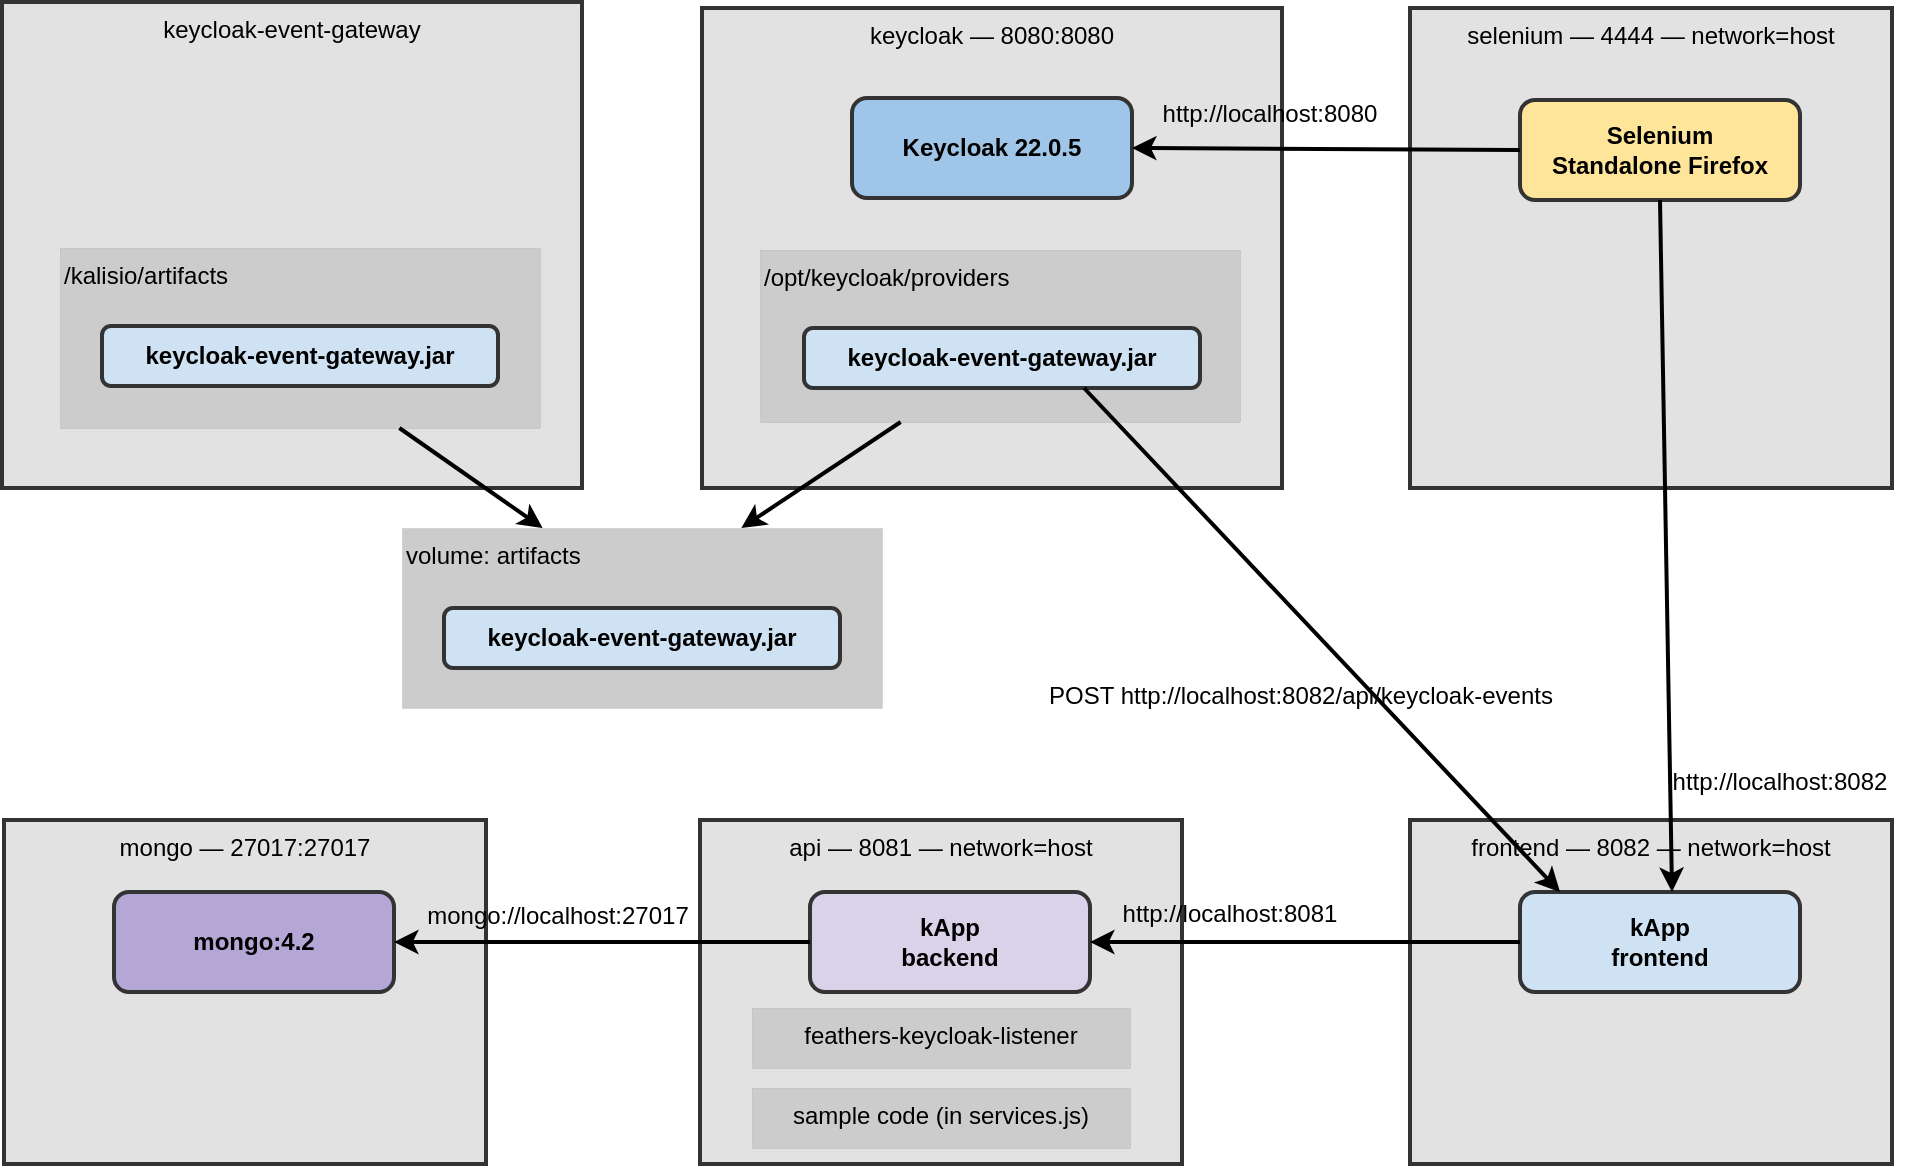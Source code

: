 <mxfile version="24.0.7" type="device">
	<diagram name="Page-1" id="p1714325235573">
		<mxGraphModel dx="954" dy="617" grid="1" gridSize="10" guides="1" tooltips="1" connect="1" arrows="1" fold="1" page="1" pageScale="1" pageWidth="1103" pageHeight="618" math="0" shadow="0" id="p1714325235573">
			<root viewBox="0 0 1103 618" width="1103" height="618">
				<mxCell id="0"/>
				<mxCell id="1" parent="0"/>
				<mxCell id="2" style="rounded=0;whiteSpace=wrap;html=1;strokeWidth=2;strokeWidth=2;strokeColor=#333333;fillColor=#e2e2e2;verticalAlign=top;" vertex="1" parent="1" value="keycloak — 8080:8080">
					<mxGeometry x="480" y="30" width="290" height="240" as="geometry"/>
				</mxCell>
				<mxCell id="3" style="rounded=0;whiteSpace=wrap;html=1;strokeWidth=2;strokeWidth=2;strokeColor=#333333;fillColor=#e2e2e2;verticalAlign=top;" vertex="1" parent="1" value="selenium — 4444 — network=host">
					<mxGeometry x="834" y="30" width="241" height="240" as="geometry"/>
				</mxCell>
				<mxCell id="4" style="rounded=0;whiteSpace=wrap;html=1;strokeWidth=2;strokeWidth=2;strokeColor=#333333;fillColor=#e2e2e2;verticalAlign=top;" vertex="1" parent="1" value="frontend — 8082 — network=host">
					<mxGeometry x="834" y="436" width="241" height="172" as="geometry"/>
				</mxCell>
				<mxCell id="5" style="rounded=0;whiteSpace=wrap;html=1;strokeWidth=2;strokeWidth=2;strokeColor=#333333;fillColor=#e2e2e2;verticalAlign=top;" vertex="1" parent="1" value="mongo — 27017:27017">
					<mxGeometry x="131" y="436" width="241" height="172" as="geometry"/>
				</mxCell>
				<mxCell id="6" style="rounded=0;whiteSpace=wrap;html=1;strokeWidth=2;strokeWidth=2;strokeColor=#333333;fillColor=#e2e2e2;verticalAlign=top;" vertex="1" parent="1" value="api — 8081 — network=host">
					<mxGeometry x="479" y="436" width="241" height="172" as="geometry"/>
				</mxCell>
				<mxCell id="7" style="rounded=0;whiteSpace=wrap;html=1;strokeWidth=2;strokeWidth=2;strokeColor=#333333;fillColor=#e2e2e2;verticalAlign=top;" vertex="1" parent="1" value="keycloak-event-gateway">
					<mxGeometry x="130" y="27" width="290" height="243" as="geometry"/>
				</mxCell>
				<mxCell id="8" style="rounded=0;whiteSpace=wrap;html=1;strokeWidth=0;strokeWidth=0;strokeColor=#333333;fillColor=#cccccc;verticalAlign=top;" vertex="1" parent="1" value="sample code (in services.js)">
					<mxGeometry x="505" y="570" width="189" height="30" as="geometry"/>
				</mxCell>
				<mxCell id="9" style="rounded=0;whiteSpace=wrap;html=1;strokeWidth=0;strokeWidth=0;strokeColor=#333333;fillColor=#cccccc;verticalAlign=top;" vertex="1" parent="1" value="feathers-keycloak-listener">
					<mxGeometry x="505" y="530" width="189" height="30" as="geometry"/>
				</mxCell>
				<mxCell id="10" style="rounded=0;whiteSpace=wrap;html=1;strokeWidth=0;strokeWidth=0;strokeColor=#333333;fillColor=#cccccc;verticalAlign=top;align=left;" vertex="1" parent="1" value="/opt/keycloak/providers">
					<mxGeometry x="509" y="151" width="240" height="86" as="geometry"/>
				</mxCell>
				<mxCell id="11" style="rounded=0;whiteSpace=wrap;html=1;strokeWidth=0;strokeWidth=0;strokeColor=#333333;fillColor=#cccccc;verticalAlign=top;align=left;" vertex="1" parent="1" value="volume: artifacts">
					<mxGeometry x="330" y="290" width="240" height="90" as="geometry"/>
				</mxCell>
				<mxCell id="12" style="rounded=0;whiteSpace=wrap;html=1;strokeWidth=0;strokeWidth=0;strokeColor=#333333;fillColor=#cccccc;verticalAlign=top;align=left;" vertex="1" parent="1" value="/kalisio/artifacts">
					<mxGeometry x="159" y="150" width="240" height="90" as="geometry"/>
				</mxCell>
				<mxCell id="13" style="rounded=1;whiteSpace=wrap;html=1;strokeWidth=2;strokeColor=#333333;fillColor=#9fc5e8;" vertex="1" parent="1" value="&lt;b&gt;Keycloak 22.0.5&lt;/b&gt;">
					<mxGeometry x="555" y="75" width="140" height="50" as="geometry"/>
				</mxCell>
				<mxCell id="14" style="rounded=1;whiteSpace=wrap;html=1;strokeWidth=2;strokeColor=#333333;fillColor=#cfe2f3;" vertex="1" parent="1" value="&lt;b&gt;keycloak-event-gateway.jar&lt;/b&gt;">
					<mxGeometry x="180" y="189" width="198" height="30" as="geometry"/>
				</mxCell>
				<mxCell id="15" style="rounded=1;whiteSpace=wrap;html=1;strokeWidth=2;strokeColor=#333333;fillColor=#cfe2f3;" vertex="1" parent="1" value="&lt;b&gt;keycloak-event-gateway.jar&lt;/b&gt;">
					<mxGeometry x="351" y="330" width="198" height="30" as="geometry"/>
				</mxCell>
				<mxCell id="16" style="rounded=1;whiteSpace=wrap;html=1;strokeWidth=2;strokeColor=#333333;fillColor=#cfe2f3;" vertex="1" parent="1" value="&lt;b&gt;keycloak-event-gateway.jar&lt;/b&gt;">
					<mxGeometry x="531" y="190" width="198" height="30" as="geometry"/>
				</mxCell>
				<mxCell id="17" style="rounded=1;whiteSpace=wrap;html=1;strokeWidth=2;strokeColor=#333333;fillColor=#cfe2f3;" vertex="1" parent="1" value="&lt;b&gt;kApp&lt;/b&gt;&lt;br/&gt;&lt;b&gt;frontend&lt;/b&gt;">
					<mxGeometry x="889" y="472" width="140" height="50" as="geometry"/>
				</mxCell>
				<mxCell id="18" style="rounded=1;whiteSpace=wrap;html=1;strokeWidth=2;strokeColor=#333333;fillColor=#b4a7d6;" vertex="1" parent="1" value="&lt;b&gt;mongo:4.2&lt;/b&gt;">
					<mxGeometry x="186" y="472" width="140" height="50" as="geometry"/>
				</mxCell>
				<mxCell id="19" style="rounded=1;whiteSpace=wrap;html=1;strokeWidth=2;strokeColor=#333333;fillColor=#d9d2e9;" vertex="1" parent="1" value="&lt;b&gt;kApp&lt;/b&gt;&lt;br/&gt;&lt;b&gt;backend&lt;/b&gt;">
					<mxGeometry x="534" y="472" width="140" height="50" as="geometry"/>
				</mxCell>
				<mxCell id="20" style="rounded=1;whiteSpace=wrap;html=1;strokeWidth=2;strokeColor=#333333;fillColor=#ffe599;" vertex="1" parent="1" value="&lt;b&gt;Selenium&lt;/b&gt;&lt;br/&gt;&lt;b&gt;Standalone Firefox&lt;/b&gt;">
					<mxGeometry x="889" y="76" width="140" height="50" as="geometry"/>
				</mxCell>
				<mxCell id="21" parent="1" value="" style="startArrow=none;html=1;rounded=1;curved=0;exitDx=0;exitDy=0;entryDx=0;entryDy=0;startFill=0;strokeWidth=2;strokeColor=#000000;endArrow=classic;exitX=0.5;exitY=1.0;entryX=0.543;entryY=0.0;" edge="1" source="20" target="17">
					<mxGeometry width="50" height="50" relative="1" as="geometry">
						<mxPoint x="959" y="126" as="sourcePoint"/>
						<mxPoint x="965" y="472" as="targetPoint"/>
						<Array as="points"/>
					</mxGeometry>
				</mxCell>
				<mxCell id="22" parent="1" value="" style="startArrow=none;html=1;rounded=1;curved=0;exitDx=0;exitDy=0;entryDx=0;entryDy=0;startFill=0;strokeWidth=2;strokeColor=#000000;endArrow=classic;exitX=0.0;exitY=0.5;entryX=1.0;entryY=0.5;" edge="1" source="19" target="18">
					<mxGeometry width="50" height="50" relative="1" as="geometry">
						<mxPoint x="534" y="497" as="sourcePoint"/>
						<mxPoint x="326" y="497" as="targetPoint"/>
					</mxGeometry>
				</mxCell>
				<mxCell id="23" parent="1" value="" style="startArrow=none;html=1;rounded=1;curved=0;exitDx=0;exitDy=0;entryDx=0;entryDy=0;startFill=0;strokeWidth=2;strokeColor=#000000;endArrow=classic;exitX=0.0;exitY=0.5;entryX=1.0;entryY=0.5;" edge="1" source="17" target="19">
					<mxGeometry width="50" height="50" relative="1" as="geometry">
						<mxPoint x="889" y="497" as="sourcePoint"/>
						<mxPoint x="674" y="497" as="targetPoint"/>
					</mxGeometry>
				</mxCell>
				<mxCell id="24" parent="1" value="" style="startArrow=none;html=1;rounded=1;curved=0;exitDx=0;exitDy=0;entryDx=0;entryDy=0;startFill=0;strokeWidth=2;strokeColor=#000000;endArrow=classic;exitX=0.0;exitY=0.5;entryX=1.0;entryY=0.5;" edge="1" source="20" target="13">
					<mxGeometry width="50" height="50" relative="1" as="geometry">
						<mxPoint x="889" y="101" as="sourcePoint"/>
						<mxPoint x="695" y="100" as="targetPoint"/>
					</mxGeometry>
				</mxCell>
				<mxCell id="25" parent="1" value="" style="startArrow=none;html=1;rounded=1;curved=0;exitDx=0;exitDy=0;entryDx=0;entryDy=0;startFill=0;strokeWidth=2;strokeColor=#000000;endArrow=classic;exitX=0.707;exitY=1.0;entryX=0.143;entryY=0.0;" edge="1" source="16" target="17">
					<mxGeometry width="50" height="50" relative="1" as="geometry">
						<mxPoint x="671" y="220" as="sourcePoint"/>
						<mxPoint x="909" y="472" as="targetPoint"/>
						<Array as="points">
							<mxPoint x="671.507" y="220.0"/>
						</Array>
					</mxGeometry>
				</mxCell>
				<mxCell id="26" parent="1" value="" style="startArrow=none;html=1;rounded=1;curved=0;exitDx=0;exitDy=0;entryDx=0;entryDy=0;startFill=0;strokeWidth=2;strokeColor=#000000;endArrow=classic;exitX=0.293;exitY=1.0;entryX=0.707;entryY=0.0;" edge="1" source="10" target="11">
					<mxGeometry width="50" height="50" relative="1" as="geometry">
						<mxPoint x="579" y="237" as="sourcePoint"/>
						<mxPoint x="500" y="290" as="targetPoint"/>
						<Array as="points">
							<mxPoint x="579.794" y="237.0"/>
						</Array>
					</mxGeometry>
				</mxCell>
				<mxCell id="27" parent="1" value="" style="startArrow=none;html=1;rounded=1;curved=0;exitDx=0;exitDy=0;entryDx=0;entryDy=0;startFill=0;strokeWidth=2;strokeColor=#000000;endArrow=classic;exitX=0.707;exitY=1.0;entryX=0.293;entryY=0.0;" edge="1" source="12" target="11">
					<mxGeometry width="50" height="50" relative="1" as="geometry">
						<mxPoint x="329" y="240" as="sourcePoint"/>
						<mxPoint x="400" y="290" as="targetPoint"/>
						<Array as="points">
							<mxPoint x="329.206" y="240.0"/>
						</Array>
					</mxGeometry>
				</mxCell>
				<mxCell id="28" value="http://localhost:8082" style="text;html=1;align=center;verticalAlign=middle;whiteSpace=wrap;rounded=0;" vertex="1" parent="1">
					<mxGeometry x="944" y="410" width="150" height="14" as="geometry"/>
				</mxCell>
				<mxCell id="29" value="mongo://localhost:27017" style="text;html=1;align=center;verticalAlign=middle;whiteSpace=wrap;rounded=0;" vertex="1" parent="1">
					<mxGeometry x="333" y="477" width="150" height="14" as="geometry"/>
				</mxCell>
				<mxCell id="30" value="http://localhost:8080" style="text;html=1;align=center;verticalAlign=middle;whiteSpace=wrap;rounded=0;" vertex="1" parent="1">
					<mxGeometry x="689" y="76" width="150" height="14" as="geometry"/>
				</mxCell>
				<mxCell id="31" value="http://localhost:8081" style="text;html=1;align=center;verticalAlign=middle;whiteSpace=wrap;rounded=0;" vertex="1" parent="1">
					<mxGeometry x="669" y="476" width="150" height="14" as="geometry"/>
				</mxCell>
				<mxCell id="32" value="POST http://localhost:8082/api/keycloak-events" style="text;html=1;align=center;verticalAlign=middle;whiteSpace=wrap;rounded=0;" vertex="1" parent="1">
					<mxGeometry x="645" y="360" width="269" height="28" as="geometry"/>
				</mxCell>
			</root>
		</mxGraphModel>
	</diagram>
</mxfile>